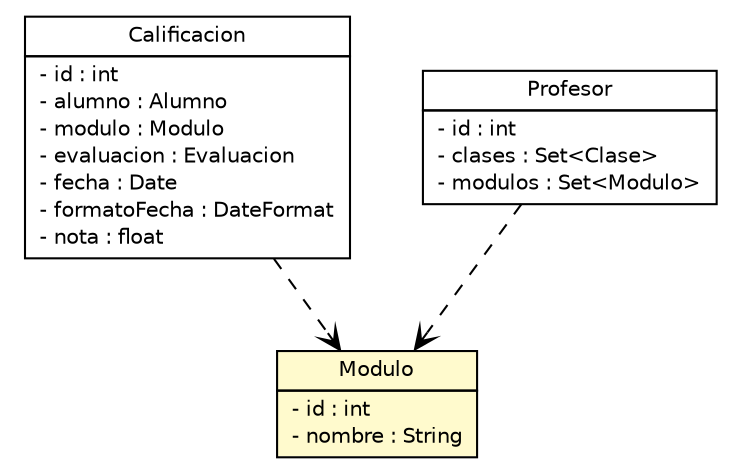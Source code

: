 #!/usr/local/bin/dot
#
# Class diagram 
# Generated by UMLGraph version 5.1 (http://www.umlgraph.org/)
#

digraph G {
	edge [fontname="Helvetica",fontsize=10,labelfontname="Helvetica",labelfontsize=10];
	node [fontname="Helvetica",fontsize=10,shape=plaintext];
	nodesep=0.25;
	ranksep=0.5;
	// curso.java.app.miniclase.pojos.Calificacion
	c54 [label=<<table title="curso.java.app.miniclase.pojos.Calificacion" border="0" cellborder="1" cellspacing="0" cellpadding="2" port="p" href="./Calificacion.html">
		<tr><td><table border="0" cellspacing="0" cellpadding="1">
<tr><td align="center" balign="center"> Calificacion </td></tr>
		</table></td></tr>
		<tr><td><table border="0" cellspacing="0" cellpadding="1">
<tr><td align="left" balign="left"> - id : int </td></tr>
<tr><td align="left" balign="left"> - alumno : Alumno </td></tr>
<tr><td align="left" balign="left"> - modulo : Modulo </td></tr>
<tr><td align="left" balign="left"> - evaluacion : Evaluacion </td></tr>
<tr><td align="left" balign="left"> - fecha : Date </td></tr>
<tr><td align="left" balign="left"> - formatoFecha : DateFormat </td></tr>
<tr><td align="left" balign="left"> - nota : float </td></tr>
		</table></td></tr>
		</table>>, fontname="Helvetica", fontcolor="black", fontsize=10.0];
	// curso.java.app.miniclase.pojos.Modulo
	c59 [label=<<table title="curso.java.app.miniclase.pojos.Modulo" border="0" cellborder="1" cellspacing="0" cellpadding="2" port="p" bgcolor="lemonChiffon" href="./Modulo.html">
		<tr><td><table border="0" cellspacing="0" cellpadding="1">
<tr><td align="center" balign="center"> Modulo </td></tr>
		</table></td></tr>
		<tr><td><table border="0" cellspacing="0" cellpadding="1">
<tr><td align="left" balign="left"> - id : int </td></tr>
<tr><td align="left" balign="left"> - nombre : String </td></tr>
		</table></td></tr>
		</table>>, fontname="Helvetica", fontcolor="black", fontsize=10.0];
	// curso.java.app.miniclase.pojos.Profesor
	c60 [label=<<table title="curso.java.app.miniclase.pojos.Profesor" border="0" cellborder="1" cellspacing="0" cellpadding="2" port="p" href="./Profesor.html">
		<tr><td><table border="0" cellspacing="0" cellpadding="1">
<tr><td align="center" balign="center"> Profesor </td></tr>
		</table></td></tr>
		<tr><td><table border="0" cellspacing="0" cellpadding="1">
<tr><td align="left" balign="left"> - id : int </td></tr>
<tr><td align="left" balign="left"> - clases : Set&lt;Clase&gt; </td></tr>
<tr><td align="left" balign="left"> - modulos : Set&lt;Modulo&gt; </td></tr>
		</table></td></tr>
		</table>>, fontname="Helvetica", fontcolor="black", fontsize=10.0];
	// curso.java.app.miniclase.pojos.Profesor DEPEND curso.java.app.miniclase.pojos.Modulo
	c60:p -> c59:p [taillabel="", label="", headlabel="", fontname="Helvetica", fontcolor="black", fontsize=10.0, color="black", arrowhead=open, style=dashed];
	// curso.java.app.miniclase.pojos.Calificacion DEPEND curso.java.app.miniclase.pojos.Modulo
	c54:p -> c59:p [taillabel="", label="", headlabel="", fontname="Helvetica", fontcolor="black", fontsize=10.0, color="black", arrowhead=open, style=dashed];
}

